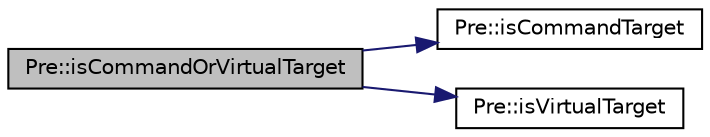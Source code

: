 digraph "Pre::isCommandOrVirtualTarget"
{
  edge [fontname="Helvetica",fontsize="10",labelfontname="Helvetica",labelfontsize="10"];
  node [fontname="Helvetica",fontsize="10",shape=record];
  rankdir="LR";
  Node596 [label="Pre::isCommandOrVirtualTarget",height=0.2,width=0.4,color="black", fillcolor="grey75", style="filled", fontcolor="black"];
  Node596 -> Node597 [color="midnightblue",fontsize="10",style="solid",fontname="Helvetica"];
  Node597 [label="Pre::isCommandTarget",height=0.2,width=0.4,color="black", fillcolor="white", style="filled",URL="$class_pre.html#a70d06eec2a18717fa4bfc0d9a6c9a2b1",tooltip="Indicates if target is command only. "];
  Node596 -> Node598 [color="midnightblue",fontsize="10",style="solid",fontname="Helvetica"];
  Node598 [label="Pre::isVirtualTarget",height=0.2,width=0.4,color="black", fillcolor="white", style="filled",URL="$class_pre.html#ab3a0f75f5c2aac52ce3fe6fd0048ed84",tooltip="Indicates if target is virtual. "];
}
